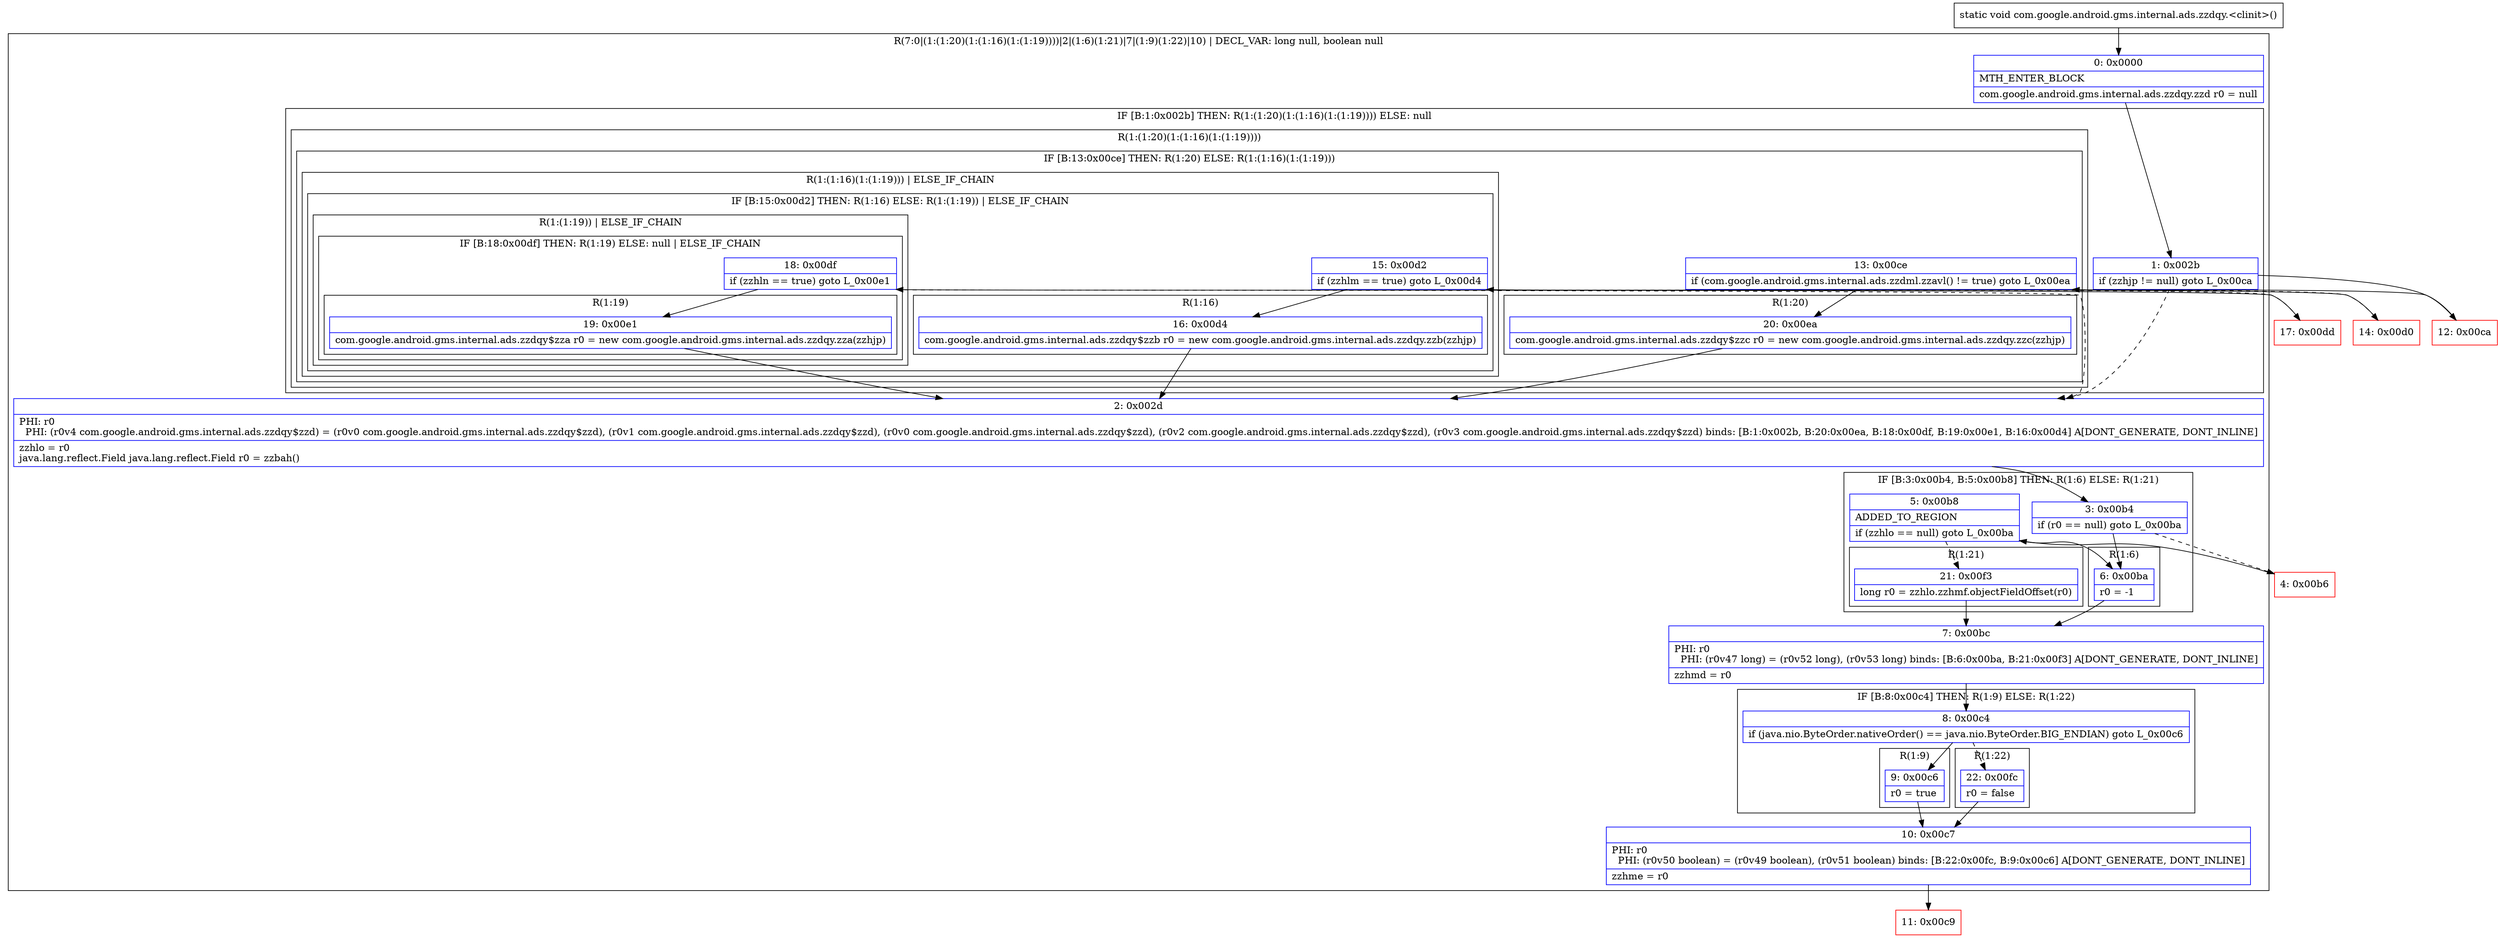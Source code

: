 digraph "CFG forcom.google.android.gms.internal.ads.zzdqy.\<clinit\>()V" {
subgraph cluster_Region_301849458 {
label = "R(7:0|(1:(1:20)(1:(1:16)(1:(1:19))))|2|(1:6)(1:21)|7|(1:9)(1:22)|10) | DECL_VAR: long null, boolean null\l";
node [shape=record,color=blue];
Node_0 [shape=record,label="{0\:\ 0x0000|MTH_ENTER_BLOCK\l|com.google.android.gms.internal.ads.zzdqy.zzd r0 = null\l}"];
subgraph cluster_IfRegion_1113139753 {
label = "IF [B:1:0x002b] THEN: R(1:(1:20)(1:(1:16)(1:(1:19)))) ELSE: null";
node [shape=record,color=blue];
Node_1 [shape=record,label="{1\:\ 0x002b|if (zzhjp != null) goto L_0x00ca\l}"];
subgraph cluster_Region_995479038 {
label = "R(1:(1:20)(1:(1:16)(1:(1:19))))";
node [shape=record,color=blue];
subgraph cluster_IfRegion_2115996127 {
label = "IF [B:13:0x00ce] THEN: R(1:20) ELSE: R(1:(1:16)(1:(1:19)))";
node [shape=record,color=blue];
Node_13 [shape=record,label="{13\:\ 0x00ce|if (com.google.android.gms.internal.ads.zzdml.zzavl() != true) goto L_0x00ea\l}"];
subgraph cluster_Region_782428933 {
label = "R(1:20)";
node [shape=record,color=blue];
Node_20 [shape=record,label="{20\:\ 0x00ea|com.google.android.gms.internal.ads.zzdqy$zzc r0 = new com.google.android.gms.internal.ads.zzdqy.zzc(zzhjp)\l}"];
}
subgraph cluster_Region_1669334415 {
label = "R(1:(1:16)(1:(1:19))) | ELSE_IF_CHAIN\l";
node [shape=record,color=blue];
subgraph cluster_IfRegion_1745056692 {
label = "IF [B:15:0x00d2] THEN: R(1:16) ELSE: R(1:(1:19)) | ELSE_IF_CHAIN\l";
node [shape=record,color=blue];
Node_15 [shape=record,label="{15\:\ 0x00d2|if (zzhlm == true) goto L_0x00d4\l}"];
subgraph cluster_Region_712964809 {
label = "R(1:16)";
node [shape=record,color=blue];
Node_16 [shape=record,label="{16\:\ 0x00d4|com.google.android.gms.internal.ads.zzdqy$zzb r0 = new com.google.android.gms.internal.ads.zzdqy.zzb(zzhjp)\l}"];
}
subgraph cluster_Region_2100066679 {
label = "R(1:(1:19)) | ELSE_IF_CHAIN\l";
node [shape=record,color=blue];
subgraph cluster_IfRegion_2147440252 {
label = "IF [B:18:0x00df] THEN: R(1:19) ELSE: null | ELSE_IF_CHAIN\l";
node [shape=record,color=blue];
Node_18 [shape=record,label="{18\:\ 0x00df|if (zzhln == true) goto L_0x00e1\l}"];
subgraph cluster_Region_11366422 {
label = "R(1:19)";
node [shape=record,color=blue];
Node_19 [shape=record,label="{19\:\ 0x00e1|com.google.android.gms.internal.ads.zzdqy$zza r0 = new com.google.android.gms.internal.ads.zzdqy.zza(zzhjp)\l}"];
}
}
}
}
}
}
}
}
Node_2 [shape=record,label="{2\:\ 0x002d|PHI: r0 \l  PHI: (r0v4 com.google.android.gms.internal.ads.zzdqy$zzd) = (r0v0 com.google.android.gms.internal.ads.zzdqy$zzd), (r0v1 com.google.android.gms.internal.ads.zzdqy$zzd), (r0v0 com.google.android.gms.internal.ads.zzdqy$zzd), (r0v2 com.google.android.gms.internal.ads.zzdqy$zzd), (r0v3 com.google.android.gms.internal.ads.zzdqy$zzd) binds: [B:1:0x002b, B:20:0x00ea, B:18:0x00df, B:19:0x00e1, B:16:0x00d4] A[DONT_GENERATE, DONT_INLINE]\l|zzhlo = r0\ljava.lang.reflect.Field java.lang.reflect.Field r0 = zzbah()\l}"];
subgraph cluster_IfRegion_1437045439 {
label = "IF [B:3:0x00b4, B:5:0x00b8] THEN: R(1:6) ELSE: R(1:21)";
node [shape=record,color=blue];
Node_3 [shape=record,label="{3\:\ 0x00b4|if (r0 == null) goto L_0x00ba\l}"];
Node_5 [shape=record,label="{5\:\ 0x00b8|ADDED_TO_REGION\l|if (zzhlo == null) goto L_0x00ba\l}"];
subgraph cluster_Region_119689607 {
label = "R(1:6)";
node [shape=record,color=blue];
Node_6 [shape=record,label="{6\:\ 0x00ba|r0 = \-1\l}"];
}
subgraph cluster_Region_1826927053 {
label = "R(1:21)";
node [shape=record,color=blue];
Node_21 [shape=record,label="{21\:\ 0x00f3|long r0 = zzhlo.zzhmf.objectFieldOffset(r0)\l}"];
}
}
Node_7 [shape=record,label="{7\:\ 0x00bc|PHI: r0 \l  PHI: (r0v47 long) = (r0v52 long), (r0v53 long) binds: [B:6:0x00ba, B:21:0x00f3] A[DONT_GENERATE, DONT_INLINE]\l|zzhmd = r0\l}"];
subgraph cluster_IfRegion_481335409 {
label = "IF [B:8:0x00c4] THEN: R(1:9) ELSE: R(1:22)";
node [shape=record,color=blue];
Node_8 [shape=record,label="{8\:\ 0x00c4|if (java.nio.ByteOrder.nativeOrder() == java.nio.ByteOrder.BIG_ENDIAN) goto L_0x00c6\l}"];
subgraph cluster_Region_864815239 {
label = "R(1:9)";
node [shape=record,color=blue];
Node_9 [shape=record,label="{9\:\ 0x00c6|r0 = true\l}"];
}
subgraph cluster_Region_1515674392 {
label = "R(1:22)";
node [shape=record,color=blue];
Node_22 [shape=record,label="{22\:\ 0x00fc|r0 = false\l}"];
}
}
Node_10 [shape=record,label="{10\:\ 0x00c7|PHI: r0 \l  PHI: (r0v50 boolean) = (r0v49 boolean), (r0v51 boolean) binds: [B:22:0x00fc, B:9:0x00c6] A[DONT_GENERATE, DONT_INLINE]\l|zzhme = r0\l}"];
}
Node_4 [shape=record,color=red,label="{4\:\ 0x00b6}"];
Node_11 [shape=record,color=red,label="{11\:\ 0x00c9}"];
Node_12 [shape=record,color=red,label="{12\:\ 0x00ca}"];
Node_14 [shape=record,color=red,label="{14\:\ 0x00d0}"];
Node_17 [shape=record,color=red,label="{17\:\ 0x00dd}"];
MethodNode[shape=record,label="{static void com.google.android.gms.internal.ads.zzdqy.\<clinit\>() }"];
MethodNode -> Node_0;
Node_0 -> Node_1;
Node_1 -> Node_2[style=dashed];
Node_1 -> Node_12;
Node_13 -> Node_14[style=dashed];
Node_13 -> Node_20;
Node_20 -> Node_2;
Node_15 -> Node_16;
Node_15 -> Node_17[style=dashed];
Node_16 -> Node_2;
Node_18 -> Node_2[style=dashed];
Node_18 -> Node_19;
Node_19 -> Node_2;
Node_2 -> Node_3;
Node_3 -> Node_4[style=dashed];
Node_3 -> Node_6;
Node_5 -> Node_6;
Node_5 -> Node_21[style=dashed];
Node_6 -> Node_7;
Node_21 -> Node_7;
Node_7 -> Node_8;
Node_8 -> Node_9;
Node_8 -> Node_22[style=dashed];
Node_9 -> Node_10;
Node_22 -> Node_10;
Node_10 -> Node_11;
Node_4 -> Node_5;
Node_12 -> Node_13;
Node_14 -> Node_15;
Node_17 -> Node_18;
}

